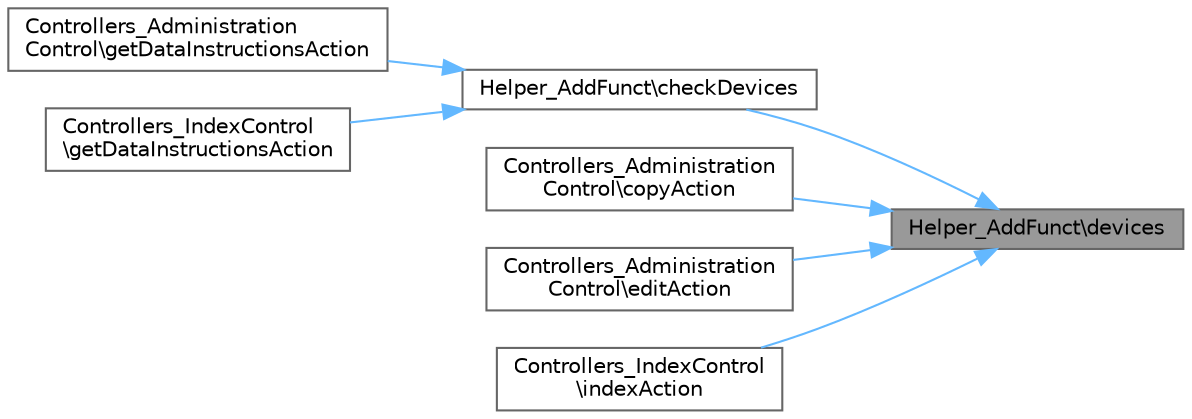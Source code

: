 digraph "Helper_AddFunct\devices"
{
 // LATEX_PDF_SIZE
  bgcolor="transparent";
  edge [fontname=Helvetica,fontsize=10,labelfontname=Helvetica,labelfontsize=10];
  node [fontname=Helvetica,fontsize=10,shape=box,height=0.2,width=0.4];
  rankdir="RL";
  Node1 [id="Node000001",label="Helper_AddFunct\\devices",height=0.2,width=0.4,color="gray40", fillcolor="grey60", style="filled", fontcolor="black",tooltip="Returns an array of available device identifiers."];
  Node1 -> Node2 [id="edge1_Node000001_Node000002",dir="back",color="steelblue1",style="solid",tooltip=" "];
  Node2 [id="Node000002",label="Helper_AddFunct\\checkDevices",height=0.2,width=0.4,color="grey40", fillcolor="white", style="filled",URL="$class_helper___add_funct.html#a1cd94d8f2d6c4f7f2cf64ba954a0a557",tooltip="Validates if all provided devices exist in the system."];
  Node2 -> Node3 [id="edge2_Node000002_Node000003",dir="back",color="steelblue1",style="solid",tooltip=" "];
  Node3 [id="Node000003",label="Controllers_Administration\lControl\\getDataInstructionsAction",height=0.2,width=0.4,color="grey40", fillcolor="white", style="filled",URL="$class_controllers___administration_control.html#adfdd0c680da00a28f36e2ca07b0a226e",tooltip="Retrieves and prepares instruction data for display."];
  Node2 -> Node4 [id="edge3_Node000002_Node000004",dir="back",color="steelblue1",style="solid",tooltip=" "];
  Node4 [id="Node000004",label="Controllers_IndexControl\l\\getDataInstructionsAction",height=0.2,width=0.4,color="grey40", fillcolor="white", style="filled",URL="$class_controllers___index_control.html#a080010b9980f95473ab2398362073635",tooltip="Retrieves and prepares instruction data for display."];
  Node1 -> Node5 [id="edge4_Node000001_Node000005",dir="back",color="steelblue1",style="solid",tooltip=" "];
  Node5 [id="Node000005",label="Controllers_Administration\lControl\\copyAction",height=0.2,width=0.4,color="grey40", fillcolor="white", style="filled",URL="$class_controllers___administration_control.html#a1e5d4627e3e81783d5c1d6f6df5d5535",tooltip="Copies instruction data from one barcode to another."];
  Node1 -> Node6 [id="edge5_Node000001_Node000006",dir="back",color="steelblue1",style="solid",tooltip=" "];
  Node6 [id="Node000006",label="Controllers_Administration\lControl\\editAction",height=0.2,width=0.4,color="grey40", fillcolor="white", style="filled",URL="$class_controllers___administration_control.html#a69d8753316b40c3cb6d2f88cc2d86538",tooltip="Edits instruction data."];
  Node1 -> Node7 [id="edge6_Node000001_Node000007",dir="back",color="steelblue1",style="solid",tooltip=" "];
  Node7 [id="Node000007",label="Controllers_IndexControl\l\\indexAction",height=0.2,width=0.4,color="grey40", fillcolor="white", style="filled",URL="$class_controllers___index_control.html#a98e4d5978cbf1ec599449ab55b9f6d84",tooltip="Main index action for the controller."];
}
